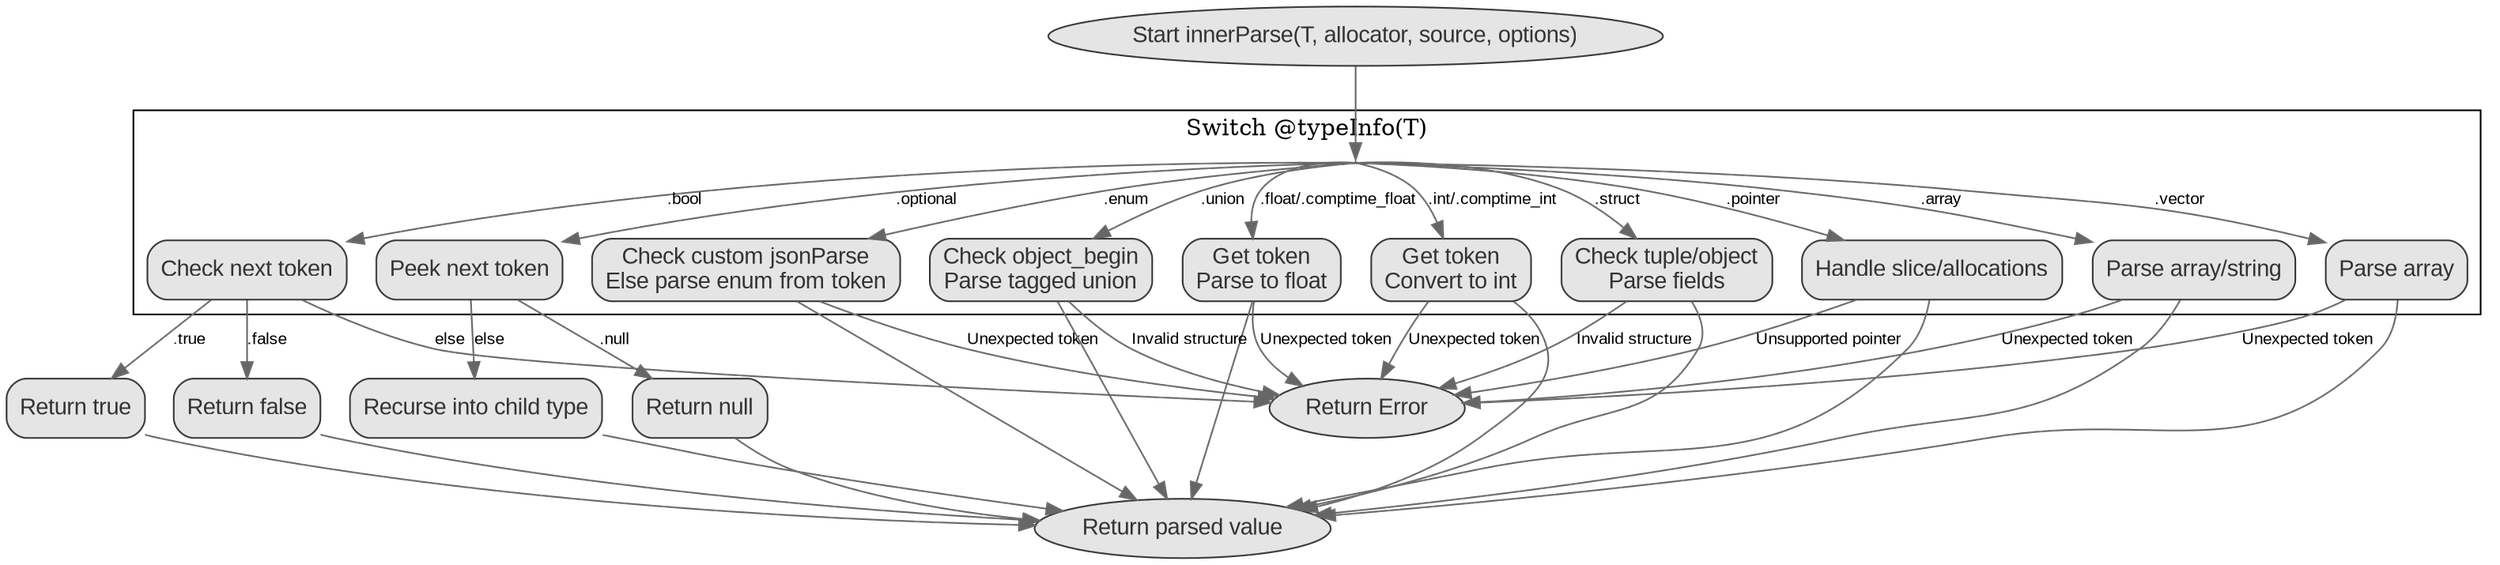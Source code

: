 
digraph innerParseFlowchart {
    graph [bgcolor=transparent];
    node [fontname="Arial", shape=box, style="rounded,filled", fillcolor="#E5E5E5", color="#333333", fontcolor="#333333"];
    edge [color="#666666", fontname="Arial", fontsize=10];

    start [label="Start innerParse(T, allocator, source, options)", shape=ellipse];
    end [label="Return parsed value", shape=ellipse];
    error [label="Return Error", shape=ellipse];

    start -> typeSwitch;
    
    subgraph cluster_typeSwitch {
        label="Switch @typeInfo(T)";
        typeSwitch [label="", shape=point, width=0];
        
        typeSwitch -> bool [label=".bool"];
        typeSwitch -> number [label=".float/.comptime_float"];
        typeSwitch -> integer [label=".int/.comptime_int"];
        typeSwitch -> optional [label=".optional"];
        typeSwitch -> enum [label=".enum"];
        typeSwitch -> union [label=".union"];
        typeSwitch -> struct [label=".struct"];
        typeSwitch -> array [label=".array"];
        typeSwitch -> vector [label=".vector"];
        typeSwitch -> pointer [label=".pointer"];
    }

    // Bool handling
    bool [label="Check next token"];
    bool -> bool_true [label=".true"];
    bool -> bool_false [label=".false"];
    bool -> error [label="else"];
    bool_true [label="Return true"];
    bool_false [label="Return false"];
    bool_true -> end;
    bool_false -> end;

    // Number handling
    number [label="Get token\nParse to float"];
    number -> error [label="Unexpected token"];
    number -> end;

    // Integer handling
    integer [label="Get token\nConvert to int"];
    integer -> error [label="Unexpected token"];
    integer -> end;

    // Optional handling
    optional [label="Peek next token"];
    optional -> optional_null [label=".null"];
    optional -> optional_recurse [label="else"];
    optional_null [label="Return null"];
    optional_recurse [label="Recurse into child type"];
    optional_null -> end;
    optional_recurse -> end;

    // Enum handling
    enum [label="Check custom jsonParse\nElse parse enum from token"];
    enum -> error [label="Unexpected token"];
    enum -> end;

    // Union handling
    union [label="Check object_begin\nParse tagged union"];
    union -> error [label="Invalid structure"];
    union -> end;

    // Struct handling
    struct [label="Check tuple/object\nParse fields"];
    struct -> error [label="Invalid structure"];
    struct -> end;

    // Array handling
    array [label="Parse array/string"];
    array -> error [label="Unexpected token"];
    array -> end;

    // Vector handling
    vector [label="Parse array"];
    vector -> error [label="Unexpected token"];
    vector -> end;

    // Pointer handling
    pointer [label="Handle slice/allocations"];
    pointer -> error [label="Unsupported pointer"];
    pointer -> end;

    error -> end [style=invis];
}
